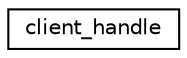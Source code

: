 digraph G
{
  edge [fontname="Helvetica",fontsize="10",labelfontname="Helvetica",labelfontsize="10"];
  node [fontname="Helvetica",fontsize="10",shape=record];
  rankdir="LR";
  Node1 [label="client_handle",height=0.2,width=0.4,color="black", fillcolor="white", style="filled",URL="$structclient__handle.html"];
}

